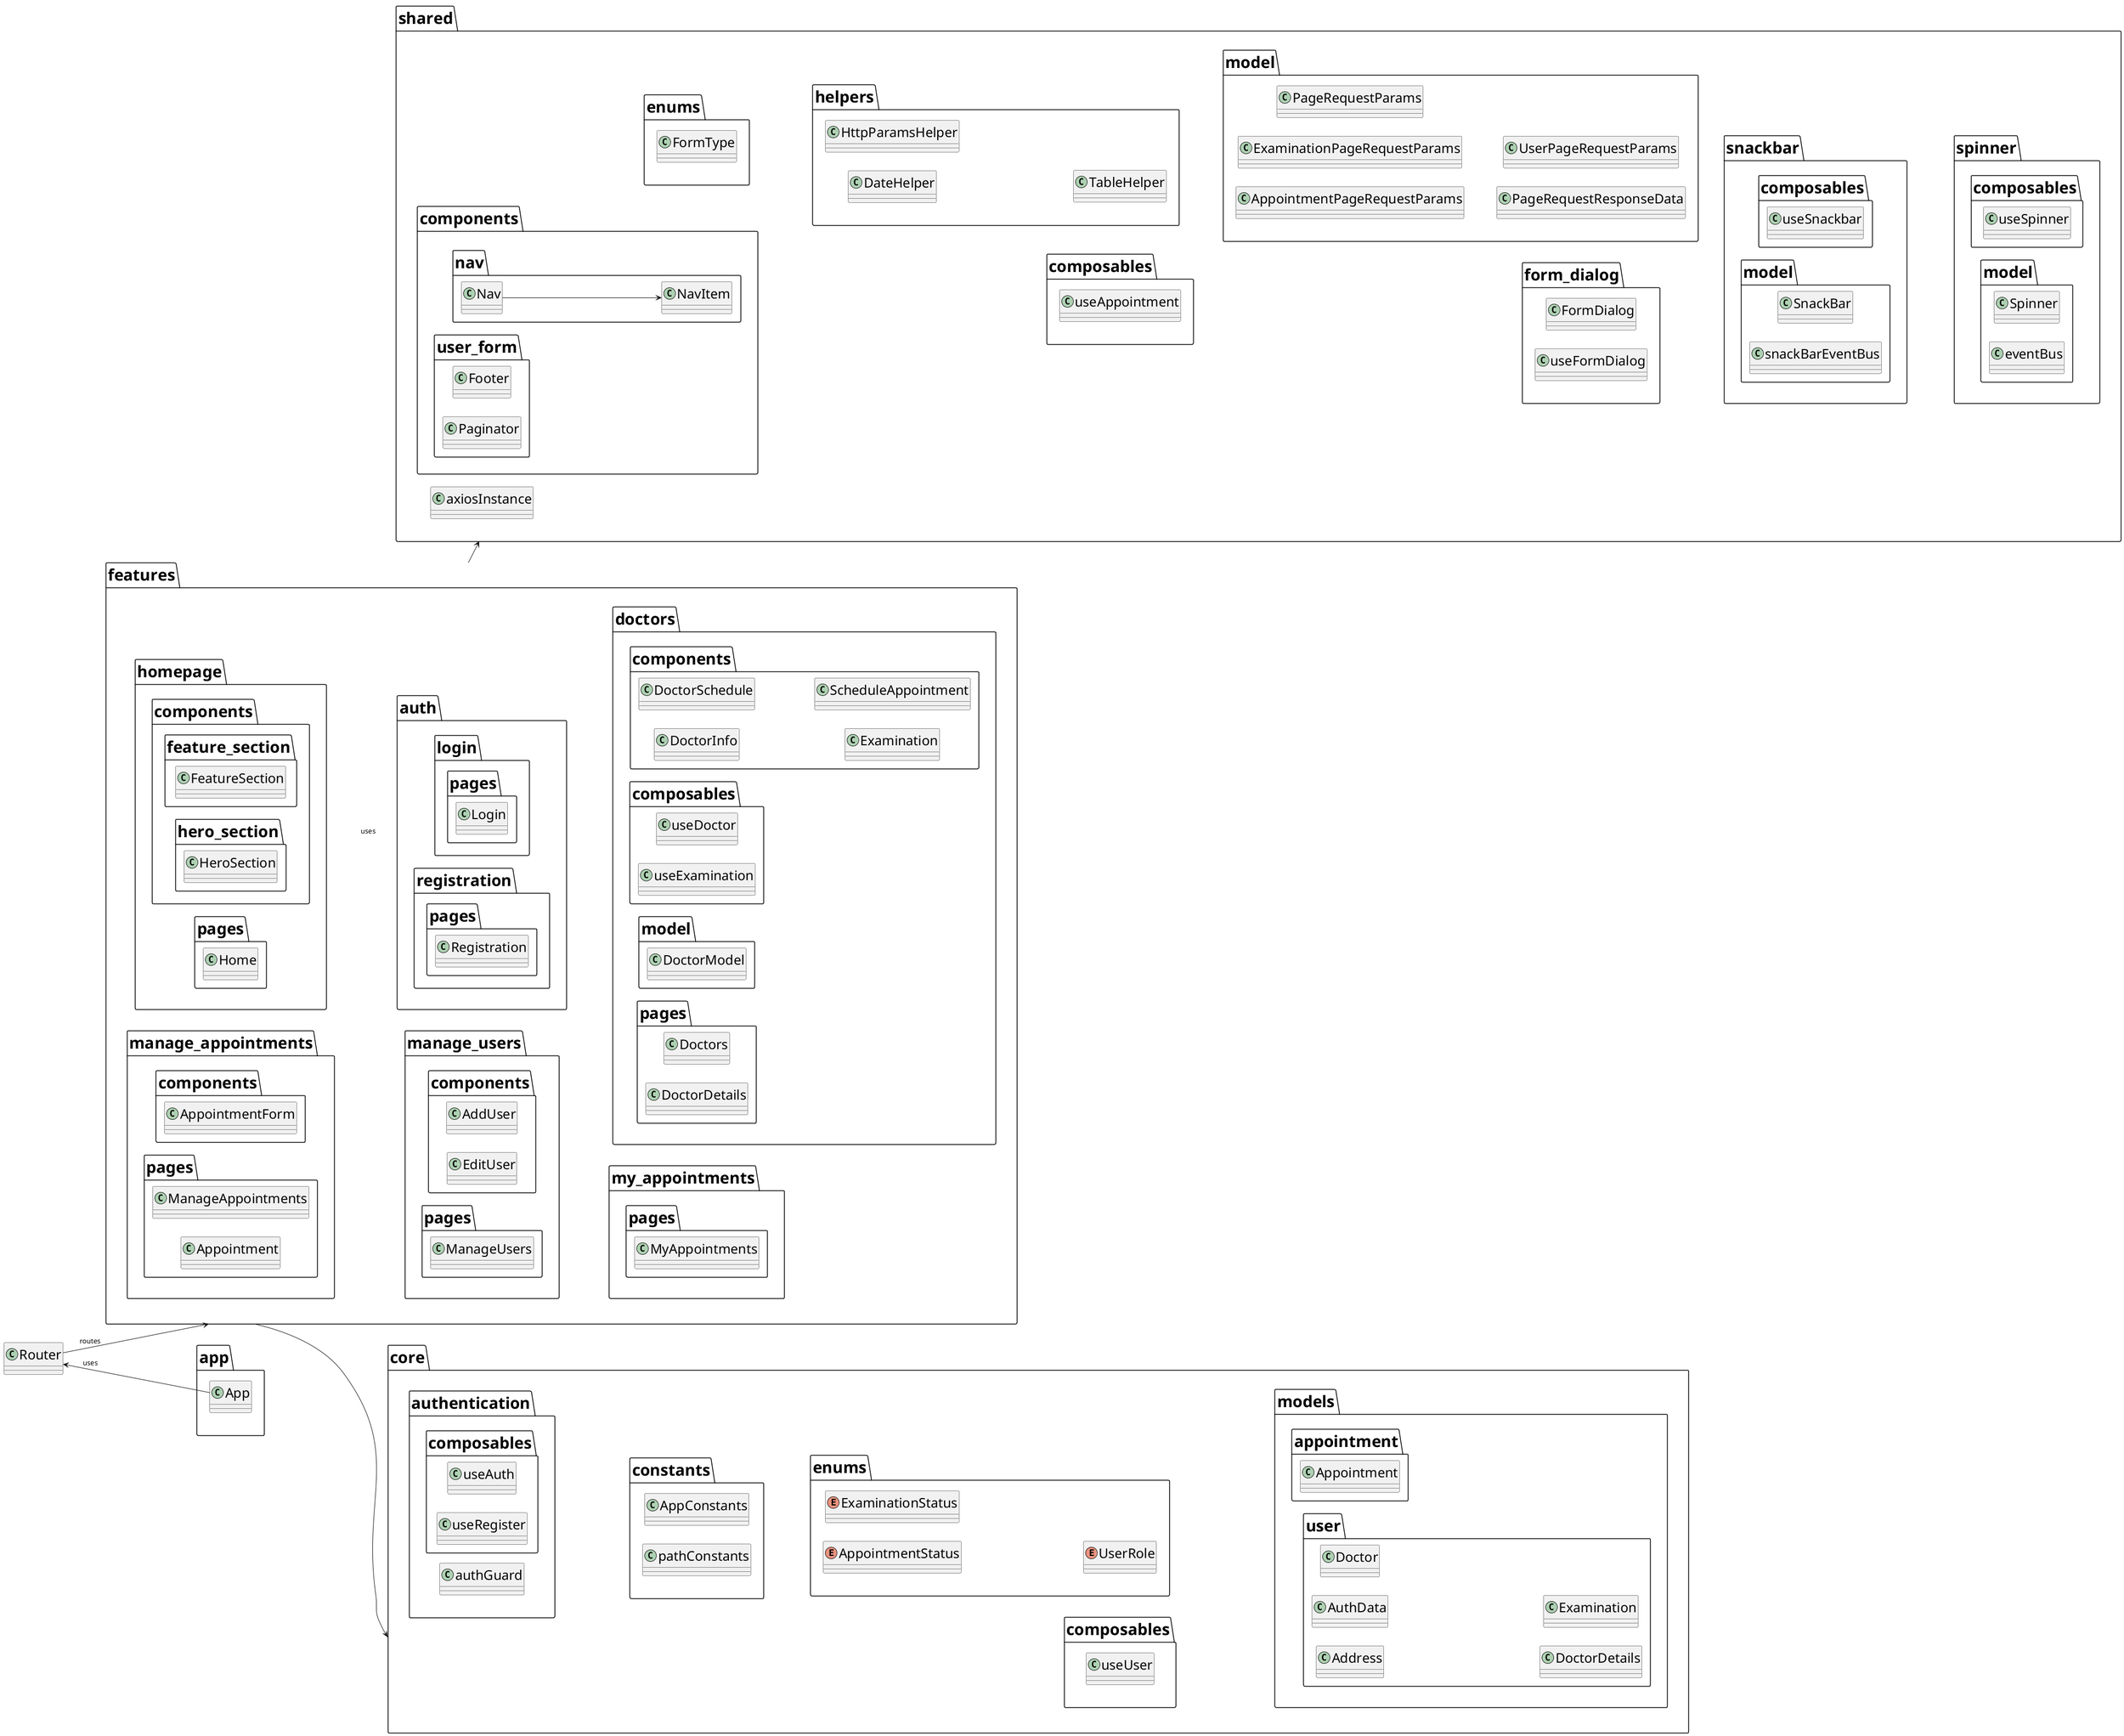 @startuml
skinparam classAttributeIconSize 0
skinparam wrapWidth 180
skinparam maxMessageSize 180

skinparam class {
    AttributeFontSize 25
    FontSize 25

}

skinparam package {
    AttributeFontSize 30
    FontSize 30

}

' Set page size to A4 vertical with margins
skinparam page {
    size A4
    orientation portrait
    margin 10
}

' Use vertical layout for overall structure
top to bottom direction

package features {
    ' First column
    package homepage {
        package components {
            package feature_section {
                class FeatureSection
            }
            package hero_section {
                class HeroSection
            }
        }
        package pages {
            class Home
        }
    }

    package auth {
        package login {
            package pages {
                class Login
            }
        }
        package registration {
            package pages {
                class Registration
            }
        }
    }

    package doctors {
        package components {
            class DoctorInfo
            class DoctorSchedule
            class Examination
            class ScheduleAppointment
        }
        package composables {
            class useDoctor
            class useExamination
        }
        package model {
            class DoctorModel
        }
        package pages {
            class Doctors
            class DoctorDetails
        }
    }

    ' Hidden line to create space for second column and align homepage with manage_appointments
    homepage -[hidden]right-> manage_appointments

    ' Second column
    package manage_appointments {
        package components {
            class AppointmentForm
        }
        package pages {
            class ManageAppointments
            class Appointment
        }
    }

    package manage_users {
        package components {
            class AddUser
            class EditUser
        }
        package pages {
            class ManageUsers
        }
    }

    package my_appointments {
        package pages {
            class MyAppointments
        }
    }

    ' Align columns
    homepage -[hidden]down-> auth
    auth -[hidden]down-> doctors

    manage_appointments -[hidden]down-> manage_users
    manage_users -[hidden]down-> my_appointments
}

package app {
    class App
}

class Router

package core {
    left to right direction

    package authentication {
        package composables {
            class useAuth
            class useRegister
        }
        class authGuard
    }

    package constants {
        class AppConstants
        class pathConstants
    }

    package enums {
        enum AppointmentStatus
        enum ExaminationStatus
        enum UserRole
    }

    package composables {
        class useUser
    }

    package models {
        package appointment {
            class Appointment
        }
        package user {
            class Address
            class AuthData
            class Doctor
            class DoctorDetails
            class Examination
        }
    }

    authentication -[hidden]-> constants
    authentication -[hidden]-> enums
    authentication -[hidden]-> composables
    authentication -[hidden]-> models
    constants -[hidden]-> enums
    constants -[hidden]-> composables
    constants -[hidden]-> models
    enums -[hidden]-> composables
    enums -[hidden]-> models
    composables -[hidden]-> models
}

package shared {
    left to right direction

    class axiosInstance

    package components {
        package nav {
            class Nav
            class NavItem
        }
        package user_form {
            class Footer
            class Paginator
        }
    }

    package composables {
        class useAppointment
    }

    package enums {
        class FormType
    }

    package form_dialog {
        class FormDialog
        class useFormDialog
    }

    package helpers {
        class DateHelper
        class HttpParamsHelper
        class TableHelper
    }

    package model {
        class AppointmentPageRequestParams
        class ExaminationPageRequestParams
        class PageRequestParams
        class PageRequestResponseData
        class UserPageRequestParams
    }

    package snackbar {
        package composables {
            class useSnackbar
        }
        package model {
            class SnackBar
            class snackBarEventBus
        }
    }

    package spinner {
        package composables {
            class useSpinner
        }
        package model {
            class Spinner
            class eventBus
        }
    }

    components -[hidden]-> enums
    components -[hidden]-> helpers
    components -[hidden]-> composables
    components -[hidden]-> model
    components -[hidden]-> form_dialog
    enums -[hidden]-> helpers
    enums -[hidden]-> composables
    enums -[hidden]-> model
    enums -[hidden]-> form_dialog
    helpers -[hidden]-> composables
    helpers -[hidden]-> model
    helpers -[hidden]-> form_dialog
    composables -[hidden]-> model
    composables -[hidden]-> form_dialog
    model -[hidden]-> form_dialog
    form_dialog -[hidden]-> snackbar
    snackbar -[hidden]-> spinner
}
App --> Router : uses

Nav --> NavItem

Router --> features : routes

features --> core
features --> shared : uses

features -[hidden]down-> app
app -[hidden]down-> core

@enduml
